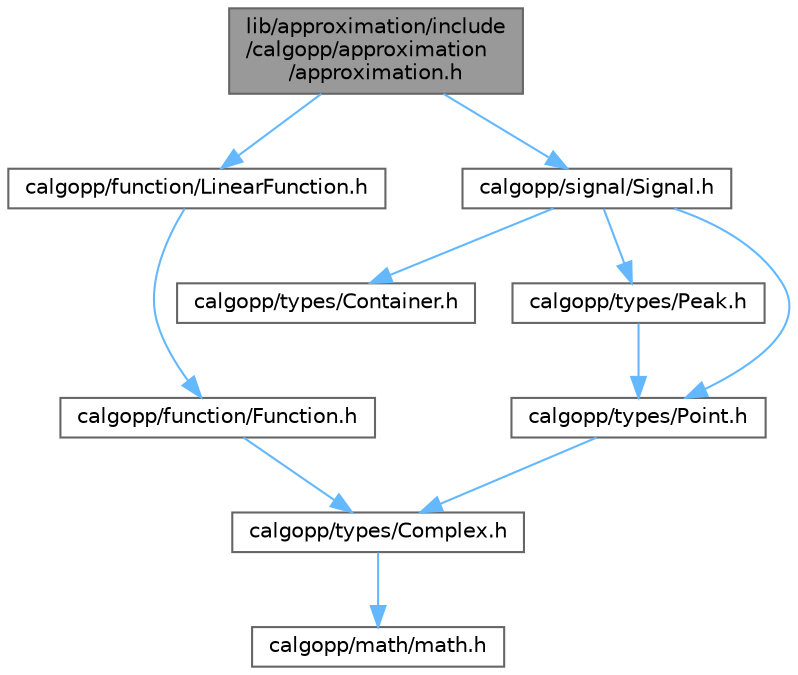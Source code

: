 digraph "lib/approximation/include/calgopp/approximation/approximation.h"
{
 // LATEX_PDF_SIZE
  bgcolor="transparent";
  edge [fontname=Helvetica,fontsize=10,labelfontname=Helvetica,labelfontsize=10];
  node [fontname=Helvetica,fontsize=10,shape=box,height=0.2,width=0.4];
  Node1 [label="lib/approximation/include\l/calgopp/approximation\l/approximation.h",height=0.2,width=0.4,color="gray40", fillcolor="grey60", style="filled", fontcolor="black",tooltip=" "];
  Node1 -> Node2 [color="steelblue1",style="solid"];
  Node2 [label="calgopp/function/LinearFunction.h",height=0.2,width=0.4,color="grey40", fillcolor="white", style="filled",URL="$LinearFunction_8h.html",tooltip=" "];
  Node2 -> Node3 [color="steelblue1",style="solid"];
  Node3 [label="calgopp/function/Function.h",height=0.2,width=0.4,color="grey40", fillcolor="white", style="filled",URL="$Function_8h.html",tooltip=" "];
  Node3 -> Node4 [color="steelblue1",style="solid"];
  Node4 [label="calgopp/types/Complex.h",height=0.2,width=0.4,color="grey40", fillcolor="white", style="filled",URL="$Complex_8h.html",tooltip=" "];
  Node4 -> Node5 [color="steelblue1",style="solid"];
  Node5 [label="calgopp/math/math.h",height=0.2,width=0.4,color="grey40", fillcolor="white", style="filled",URL="$math_8h.html",tooltip=" "];
  Node1 -> Node6 [color="steelblue1",style="solid"];
  Node6 [label="calgopp/signal/Signal.h",height=0.2,width=0.4,color="grey40", fillcolor="white", style="filled",URL="$Signal_8h.html",tooltip=" "];
  Node6 -> Node7 [color="steelblue1",style="solid"];
  Node7 [label="calgopp/types/Container.h",height=0.2,width=0.4,color="grey40", fillcolor="white", style="filled",URL="$Container_8h.html",tooltip=" "];
  Node6 -> Node8 [color="steelblue1",style="solid"];
  Node8 [label="calgopp/types/Peak.h",height=0.2,width=0.4,color="grey40", fillcolor="white", style="filled",URL="$Peak_8h.html",tooltip=" "];
  Node8 -> Node9 [color="steelblue1",style="solid"];
  Node9 [label="calgopp/types/Point.h",height=0.2,width=0.4,color="grey40", fillcolor="white", style="filled",URL="$Point_8h.html",tooltip=" "];
  Node9 -> Node4 [color="steelblue1",style="solid"];
  Node6 -> Node9 [color="steelblue1",style="solid"];
}
